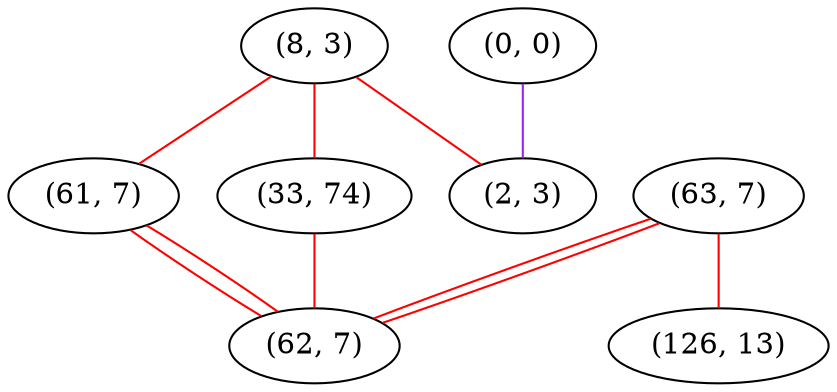 graph "" {
"(8, 3)";
"(61, 7)";
"(63, 7)";
"(0, 0)";
"(2, 3)";
"(33, 74)";
"(62, 7)";
"(126, 13)";
"(8, 3)" -- "(33, 74)"  [color=red, key=0, weight=1];
"(8, 3)" -- "(61, 7)"  [color=red, key=0, weight=1];
"(8, 3)" -- "(2, 3)"  [color=red, key=0, weight=1];
"(61, 7)" -- "(62, 7)"  [color=red, key=0, weight=1];
"(61, 7)" -- "(62, 7)"  [color=red, key=1, weight=1];
"(63, 7)" -- "(62, 7)"  [color=red, key=0, weight=1];
"(63, 7)" -- "(62, 7)"  [color=red, key=1, weight=1];
"(63, 7)" -- "(126, 13)"  [color=red, key=0, weight=1];
"(0, 0)" -- "(2, 3)"  [color=purple, key=0, weight=4];
"(33, 74)" -- "(62, 7)"  [color=red, key=0, weight=1];
}
